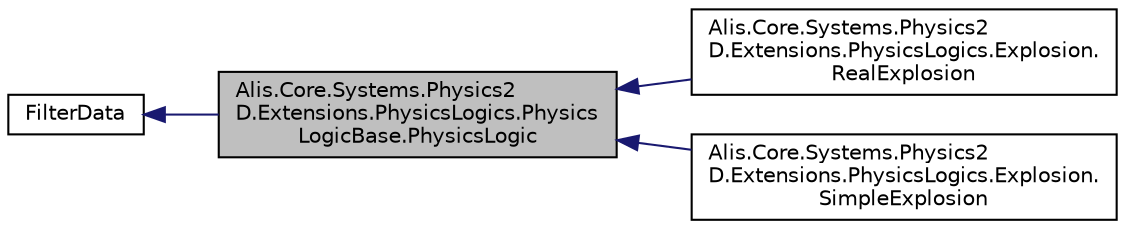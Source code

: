 digraph "Alis.Core.Systems.Physics2D.Extensions.PhysicsLogics.PhysicsLogicBase.PhysicsLogic"
{
 // LATEX_PDF_SIZE
  edge [fontname="Helvetica",fontsize="10",labelfontname="Helvetica",labelfontsize="10"];
  node [fontname="Helvetica",fontsize="10",shape=record];
  rankdir="LR";
  Node1 [label="Alis.Core.Systems.Physics2\lD.Extensions.PhysicsLogics.Physics\lLogicBase.PhysicsLogic",height=0.2,width=0.4,color="black", fillcolor="grey75", style="filled", fontcolor="black",tooltip="The physics logic class"];
  Node2 -> Node1 [dir="back",color="midnightblue",fontsize="10",style="solid",fontname="Helvetica"];
  Node2 [label="FilterData",height=0.2,width=0.4,color="black", fillcolor="white", style="filled",URL="$class_alis_1_1_core_1_1_systems_1_1_physics2_d_1_1_extensions_1_1_physics_logics_1_1_physics_logic_base_1_1_filter_data.html",tooltip="Contains filter data that can determine whether an object should be processed or not."];
  Node1 -> Node3 [dir="back",color="midnightblue",fontsize="10",style="solid",fontname="Helvetica"];
  Node3 [label="Alis.Core.Systems.Physics2\lD.Extensions.PhysicsLogics.Explosion.\lRealExplosion",height=0.2,width=0.4,color="black", fillcolor="white", style="filled",URL="$class_alis_1_1_core_1_1_systems_1_1_physics2_d_1_1_extensions_1_1_physics_logics_1_1_explosion_1_1_real_explosion.html",tooltip="Creates a realistic explosion based on raycasting. Objects in the open will be affected,..."];
  Node1 -> Node4 [dir="back",color="midnightblue",fontsize="10",style="solid",fontname="Helvetica"];
  Node4 [label="Alis.Core.Systems.Physics2\lD.Extensions.PhysicsLogics.Explosion.\lSimpleExplosion",height=0.2,width=0.4,color="black", fillcolor="white", style="filled",URL="$class_alis_1_1_core_1_1_systems_1_1_physics2_d_1_1_extensions_1_1_physics_logics_1_1_explosion_1_1_simple_explosion.html",tooltip="Creates a simple explosion that ignores other bodies hiding behind static bodies."];
}
